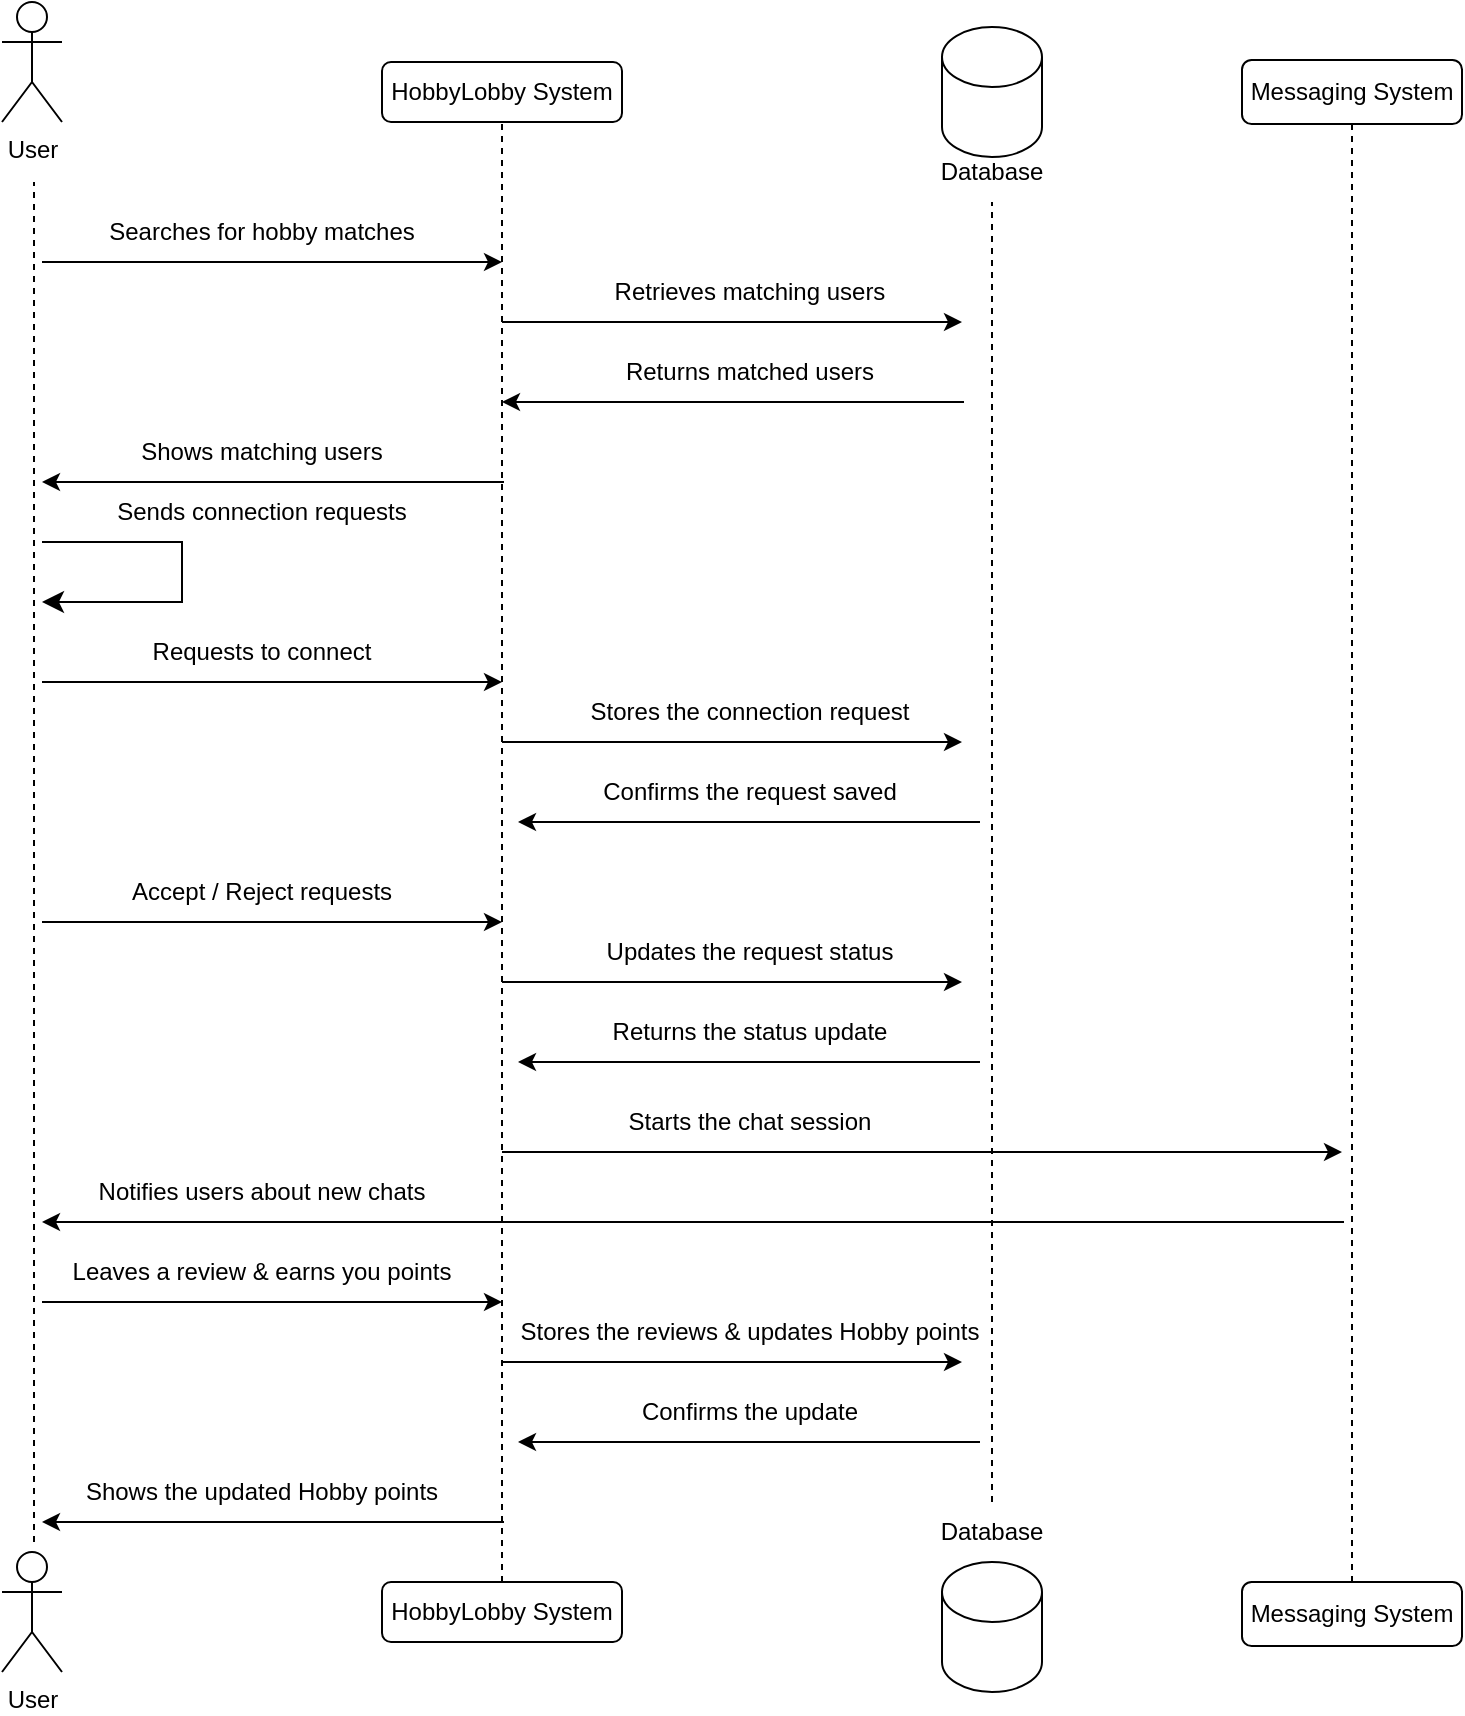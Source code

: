 <mxfile>
    <diagram id="BVd0Q1YJa9nFuxml4Vq2" name="Page-1">
        <mxGraphModel dx="1060" dy="1030" grid="1" gridSize="10" guides="1" tooltips="1" connect="1" arrows="1" fold="1" page="1" pageScale="1" pageWidth="827" pageHeight="1169" math="0" shadow="0">
            <root>
                <mxCell id="0"/>
                <mxCell id="1" parent="0"/>
                <mxCell id="2" value="User&lt;div&gt;&lt;br&gt;&lt;/div&gt;" style="shape=umlActor;verticalLabelPosition=bottom;verticalAlign=top;html=1;outlineConnect=0;" vertex="1" parent="1">
                    <mxGeometry x="40" y="10" width="30" height="60" as="geometry"/>
                </mxCell>
                <mxCell id="3" value="User" style="shape=umlActor;verticalLabelPosition=bottom;verticalAlign=top;html=1;outlineConnect=0;" vertex="1" parent="1">
                    <mxGeometry x="40" y="785" width="30" height="60" as="geometry"/>
                </mxCell>
                <mxCell id="4" value="" style="endArrow=none;dashed=1;html=1;rounded=0;" edge="1" parent="1">
                    <mxGeometry width="50" height="50" relative="1" as="geometry">
                        <mxPoint x="56" y="780" as="sourcePoint"/>
                        <mxPoint x="56" y="100" as="targetPoint"/>
                    </mxGeometry>
                </mxCell>
                <mxCell id="5" value="HobbyLobby System" style="rounded=1;whiteSpace=wrap;html=1;" vertex="1" parent="1">
                    <mxGeometry x="230" y="40" width="120" height="30" as="geometry"/>
                </mxCell>
                <mxCell id="6" value="HobbyLobby System" style="rounded=1;whiteSpace=wrap;html=1;" vertex="1" parent="1">
                    <mxGeometry x="230" y="800" width="120" height="30" as="geometry"/>
                </mxCell>
                <mxCell id="7" value="" style="endArrow=none;dashed=1;html=1;rounded=0;entryX=0.5;entryY=1;entryDx=0;entryDy=0;exitX=0.5;exitY=0;exitDx=0;exitDy=0;" edge="1" parent="1" source="6" target="5">
                    <mxGeometry width="50" height="50" relative="1" as="geometry">
                        <mxPoint x="220" y="160" as="sourcePoint"/>
                        <mxPoint x="270" y="110" as="targetPoint"/>
                    </mxGeometry>
                </mxCell>
                <mxCell id="8" value="" style="shape=cylinder3;whiteSpace=wrap;html=1;boundedLbl=1;backgroundOutline=1;size=15;" vertex="1" parent="1">
                    <mxGeometry x="510" y="22.5" width="50" height="65" as="geometry"/>
                </mxCell>
                <mxCell id="9" value="" style="shape=cylinder3;whiteSpace=wrap;html=1;boundedLbl=1;backgroundOutline=1;size=15;" vertex="1" parent="1">
                    <mxGeometry x="510" y="790" width="50" height="65" as="geometry"/>
                </mxCell>
                <mxCell id="10" value="" style="endArrow=none;dashed=1;html=1;rounded=0;entryX=0.5;entryY=1;entryDx=0;entryDy=0;exitX=0.5;exitY=0;exitDx=0;exitDy=0;" edge="1" parent="1" source="15" target="11">
                    <mxGeometry width="50" height="50" relative="1" as="geometry">
                        <mxPoint x="540" y="620" as="sourcePoint"/>
                        <mxPoint x="550" y="140" as="targetPoint"/>
                    </mxGeometry>
                </mxCell>
                <mxCell id="11" value="Database" style="text;html=1;align=center;verticalAlign=middle;whiteSpace=wrap;rounded=0;" vertex="1" parent="1">
                    <mxGeometry x="505" y="80" width="60" height="30" as="geometry"/>
                </mxCell>
                <mxCell id="12" value="Messaging System" style="rounded=1;whiteSpace=wrap;html=1;" vertex="1" parent="1">
                    <mxGeometry x="660" y="39" width="110" height="32" as="geometry"/>
                </mxCell>
                <mxCell id="13" value="Messaging System" style="rounded=1;whiteSpace=wrap;html=1;" vertex="1" parent="1">
                    <mxGeometry x="660" y="800" width="110" height="32" as="geometry"/>
                </mxCell>
                <mxCell id="14" value="" style="endArrow=none;dashed=1;html=1;rounded=0;entryX=0.5;entryY=1;entryDx=0;entryDy=0;exitX=0.5;exitY=0;exitDx=0;exitDy=0;" edge="1" parent="1" source="13" target="12">
                    <mxGeometry width="50" height="50" relative="1" as="geometry">
                        <mxPoint x="680" y="230" as="sourcePoint"/>
                        <mxPoint x="730" y="180" as="targetPoint"/>
                    </mxGeometry>
                </mxCell>
                <mxCell id="15" value="Database" style="text;html=1;align=center;verticalAlign=middle;whiteSpace=wrap;rounded=0;" vertex="1" parent="1">
                    <mxGeometry x="505" y="760" width="60" height="30" as="geometry"/>
                </mxCell>
                <mxCell id="16" value="" style="endArrow=classic;html=1;rounded=0;" edge="1" parent="1">
                    <mxGeometry width="50" height="50" relative="1" as="geometry">
                        <mxPoint x="60" y="140" as="sourcePoint"/>
                        <mxPoint x="290" y="140" as="targetPoint"/>
                    </mxGeometry>
                </mxCell>
                <mxCell id="17" value="" style="endArrow=classic;html=1;rounded=0;" edge="1" parent="1">
                    <mxGeometry width="50" height="50" relative="1" as="geometry">
                        <mxPoint x="290" y="170" as="sourcePoint"/>
                        <mxPoint x="520" y="170" as="targetPoint"/>
                    </mxGeometry>
                </mxCell>
                <mxCell id="18" value="" style="endArrow=classic;html=1;rounded=0;" edge="1" parent="1">
                    <mxGeometry width="50" height="50" relative="1" as="geometry">
                        <mxPoint x="521" y="210" as="sourcePoint"/>
                        <mxPoint x="290" y="210" as="targetPoint"/>
                    </mxGeometry>
                </mxCell>
                <mxCell id="19" value="" style="endArrow=classic;html=1;rounded=0;" edge="1" parent="1">
                    <mxGeometry width="50" height="50" relative="1" as="geometry">
                        <mxPoint x="291" y="250" as="sourcePoint"/>
                        <mxPoint x="60" y="250" as="targetPoint"/>
                    </mxGeometry>
                </mxCell>
                <mxCell id="20" value="" style="edgeStyle=elbowEdgeStyle;elbow=horizontal;endArrow=classic;html=1;curved=0;rounded=0;endSize=8;startSize=8;" edge="1" parent="1">
                    <mxGeometry width="50" height="50" relative="1" as="geometry">
                        <mxPoint x="60" y="280" as="sourcePoint"/>
                        <mxPoint x="60" y="310" as="targetPoint"/>
                        <Array as="points">
                            <mxPoint x="130" y="300"/>
                        </Array>
                    </mxGeometry>
                </mxCell>
                <mxCell id="21" value="" style="endArrow=classic;html=1;rounded=0;" edge="1" parent="1">
                    <mxGeometry width="50" height="50" relative="1" as="geometry">
                        <mxPoint x="60" y="350" as="sourcePoint"/>
                        <mxPoint x="290" y="350" as="targetPoint"/>
                    </mxGeometry>
                </mxCell>
                <mxCell id="22" value="" style="endArrow=classic;html=1;rounded=0;" edge="1" parent="1">
                    <mxGeometry width="50" height="50" relative="1" as="geometry">
                        <mxPoint x="290" y="380" as="sourcePoint"/>
                        <mxPoint x="520" y="380" as="targetPoint"/>
                    </mxGeometry>
                </mxCell>
                <mxCell id="23" value="" style="endArrow=classic;html=1;rounded=0;" edge="1" parent="1">
                    <mxGeometry width="50" height="50" relative="1" as="geometry">
                        <mxPoint x="529" y="420" as="sourcePoint"/>
                        <mxPoint x="298" y="420" as="targetPoint"/>
                    </mxGeometry>
                </mxCell>
                <mxCell id="24" value="" style="endArrow=classic;html=1;rounded=0;" edge="1" parent="1">
                    <mxGeometry width="50" height="50" relative="1" as="geometry">
                        <mxPoint x="60" y="470" as="sourcePoint"/>
                        <mxPoint x="290" y="470" as="targetPoint"/>
                    </mxGeometry>
                </mxCell>
                <mxCell id="25" value="" style="endArrow=classic;html=1;rounded=0;" edge="1" parent="1">
                    <mxGeometry width="50" height="50" relative="1" as="geometry">
                        <mxPoint x="290" y="500" as="sourcePoint"/>
                        <mxPoint x="520" y="500" as="targetPoint"/>
                    </mxGeometry>
                </mxCell>
                <mxCell id="26" value="" style="endArrow=classic;html=1;rounded=0;" edge="1" parent="1">
                    <mxGeometry width="50" height="50" relative="1" as="geometry">
                        <mxPoint x="290" y="585" as="sourcePoint"/>
                        <mxPoint x="710" y="585" as="targetPoint"/>
                    </mxGeometry>
                </mxCell>
                <mxCell id="27" value="" style="endArrow=classic;html=1;rounded=0;" edge="1" parent="1">
                    <mxGeometry width="50" height="50" relative="1" as="geometry">
                        <mxPoint x="529" y="540" as="sourcePoint"/>
                        <mxPoint x="298" y="540" as="targetPoint"/>
                    </mxGeometry>
                </mxCell>
                <mxCell id="28" value="" style="endArrow=classic;html=1;rounded=0;" edge="1" parent="1">
                    <mxGeometry width="50" height="50" relative="1" as="geometry">
                        <mxPoint x="711" y="620" as="sourcePoint"/>
                        <mxPoint x="60" y="620" as="targetPoint"/>
                    </mxGeometry>
                </mxCell>
                <mxCell id="29" value="" style="endArrow=classic;html=1;rounded=0;" edge="1" parent="1">
                    <mxGeometry width="50" height="50" relative="1" as="geometry">
                        <mxPoint x="60" y="660" as="sourcePoint"/>
                        <mxPoint x="290" y="660" as="targetPoint"/>
                    </mxGeometry>
                </mxCell>
                <mxCell id="30" value="" style="endArrow=classic;html=1;rounded=0;" edge="1" parent="1">
                    <mxGeometry width="50" height="50" relative="1" as="geometry">
                        <mxPoint x="290" y="690" as="sourcePoint"/>
                        <mxPoint x="520" y="690" as="targetPoint"/>
                    </mxGeometry>
                </mxCell>
                <mxCell id="31" value="" style="endArrow=classic;html=1;rounded=0;" edge="1" parent="1">
                    <mxGeometry width="50" height="50" relative="1" as="geometry">
                        <mxPoint x="529" y="730" as="sourcePoint"/>
                        <mxPoint x="298" y="730" as="targetPoint"/>
                    </mxGeometry>
                </mxCell>
                <mxCell id="32" value="" style="endArrow=classic;html=1;rounded=0;" edge="1" parent="1">
                    <mxGeometry width="50" height="50" relative="1" as="geometry">
                        <mxPoint x="291" y="770" as="sourcePoint"/>
                        <mxPoint x="60" y="770" as="targetPoint"/>
                    </mxGeometry>
                </mxCell>
                <mxCell id="33" value="Searches for hobby matches" style="text;html=1;align=center;verticalAlign=middle;whiteSpace=wrap;rounded=0;" vertex="1" parent="1">
                    <mxGeometry x="90" y="110" width="160" height="30" as="geometry"/>
                </mxCell>
                <mxCell id="34" value="Retrieves matching users" style="text;html=1;align=center;verticalAlign=middle;whiteSpace=wrap;rounded=0;" vertex="1" parent="1">
                    <mxGeometry x="334" y="140" width="160" height="30" as="geometry"/>
                </mxCell>
                <mxCell id="35" value="Returns matched users" style="text;html=1;align=center;verticalAlign=middle;whiteSpace=wrap;rounded=0;" vertex="1" parent="1">
                    <mxGeometry x="349" y="180" width="130" height="30" as="geometry"/>
                </mxCell>
                <mxCell id="36" value="Shows matching users" style="text;html=1;align=center;verticalAlign=middle;whiteSpace=wrap;rounded=0;" vertex="1" parent="1">
                    <mxGeometry x="105" y="220" width="130" height="30" as="geometry"/>
                </mxCell>
                <mxCell id="37" value="Sends connection requests" style="text;html=1;align=center;verticalAlign=middle;whiteSpace=wrap;rounded=0;" vertex="1" parent="1">
                    <mxGeometry x="95" y="250" width="150" height="30" as="geometry"/>
                </mxCell>
                <mxCell id="38" value="Requests to connect" style="text;html=1;align=center;verticalAlign=middle;whiteSpace=wrap;rounded=0;" vertex="1" parent="1">
                    <mxGeometry x="110" y="320" width="120" height="30" as="geometry"/>
                </mxCell>
                <mxCell id="39" value="Stores the connection request" style="text;html=1;align=center;verticalAlign=middle;whiteSpace=wrap;rounded=0;" vertex="1" parent="1">
                    <mxGeometry x="329" y="350" width="170" height="30" as="geometry"/>
                </mxCell>
                <mxCell id="40" value="Confirms the request saved" style="text;html=1;align=center;verticalAlign=middle;whiteSpace=wrap;rounded=0;" vertex="1" parent="1">
                    <mxGeometry x="336" y="390" width="156" height="30" as="geometry"/>
                </mxCell>
                <mxCell id="41" value="Accept / Reject requests" style="text;html=1;align=center;verticalAlign=middle;whiteSpace=wrap;rounded=0;" vertex="1" parent="1">
                    <mxGeometry x="100" y="440" width="140" height="30" as="geometry"/>
                </mxCell>
                <mxCell id="42" value="Updates the request status" style="text;html=1;align=center;verticalAlign=middle;whiteSpace=wrap;rounded=0;" vertex="1" parent="1">
                    <mxGeometry x="341" y="470" width="146" height="30" as="geometry"/>
                </mxCell>
                <mxCell id="43" value="Returns the status update" style="text;html=1;align=center;verticalAlign=middle;whiteSpace=wrap;rounded=0;" vertex="1" parent="1">
                    <mxGeometry x="341" y="510" width="146" height="30" as="geometry"/>
                </mxCell>
                <mxCell id="44" value="Starts the chat session" style="text;html=1;align=center;verticalAlign=middle;whiteSpace=wrap;rounded=0;" vertex="1" parent="1">
                    <mxGeometry x="349" y="555" width="130" height="30" as="geometry"/>
                </mxCell>
                <mxCell id="45" value="Notifies users about new chats" style="text;html=1;align=center;verticalAlign=middle;whiteSpace=wrap;rounded=0;" vertex="1" parent="1">
                    <mxGeometry x="85" y="590" width="170" height="30" as="geometry"/>
                </mxCell>
                <mxCell id="46" value="Leaves a review &amp;amp; earns you points" style="text;html=1;align=center;verticalAlign=middle;whiteSpace=wrap;rounded=0;" vertex="1" parent="1">
                    <mxGeometry x="65" y="630" width="210" height="30" as="geometry"/>
                </mxCell>
                <mxCell id="47" value="Stores the reviews &amp;amp; updates Hobby points" style="text;html=1;align=center;verticalAlign=middle;whiteSpace=wrap;rounded=0;" vertex="1" parent="1">
                    <mxGeometry x="291" y="660" width="246" height="30" as="geometry"/>
                </mxCell>
                <mxCell id="48" value="Confirms the update" style="text;html=1;align=center;verticalAlign=middle;whiteSpace=wrap;rounded=0;" vertex="1" parent="1">
                    <mxGeometry x="356" y="700" width="116" height="30" as="geometry"/>
                </mxCell>
                <mxCell id="49" value="Shows the updated Hobby points" style="text;html=1;align=center;verticalAlign=middle;whiteSpace=wrap;rounded=0;" vertex="1" parent="1">
                    <mxGeometry x="80" y="740" width="180" height="30" as="geometry"/>
                </mxCell>
            </root>
        </mxGraphModel>
    </diagram>
</mxfile>